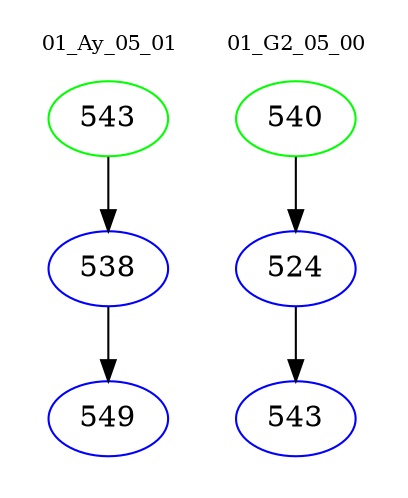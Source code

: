 digraph{
subgraph cluster_0 {
color = white
label = "01_Ay_05_01";
fontsize=10;
T0_543 [label="543", color="green"]
T0_543 -> T0_538 [color="black"]
T0_538 [label="538", color="blue"]
T0_538 -> T0_549 [color="black"]
T0_549 [label="549", color="blue"]
}
subgraph cluster_1 {
color = white
label = "01_G2_05_00";
fontsize=10;
T1_540 [label="540", color="green"]
T1_540 -> T1_524 [color="black"]
T1_524 [label="524", color="blue"]
T1_524 -> T1_543 [color="black"]
T1_543 [label="543", color="blue"]
}
}
